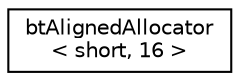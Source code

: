 digraph "Graphical Class Hierarchy"
{
  edge [fontname="Helvetica",fontsize="10",labelfontname="Helvetica",labelfontsize="10"];
  node [fontname="Helvetica",fontsize="10",shape=record];
  rankdir="LR";
  Node1 [label="btAlignedAllocator\l\< short, 16 \>",height=0.2,width=0.4,color="black", fillcolor="white", style="filled",URL="$classbt_aligned_allocator.html"];
}
